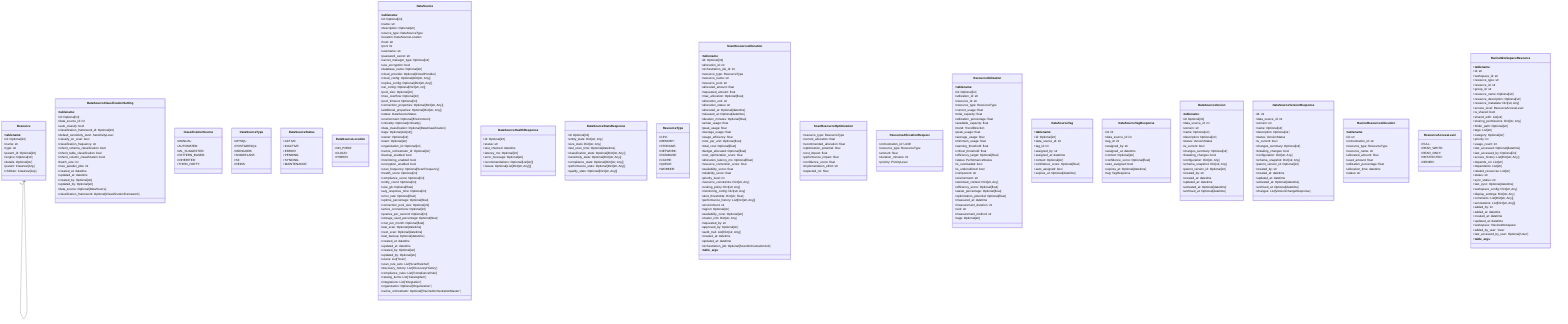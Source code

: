 classDiagram
%% Combined groups diagram (auto-generated)
%% ===== DATA_SOURCES =====
class Resource {
    +__tablename__: 
    +id: Optional[int]
    +name: str
    +type: str
    +parent_id: Optional[int]
    +engine: Optional[str]
    +details: Optional[str]
    +parent: ClassVar[Any]
    +children: ClassVar[Any]
  }
  class DataSourceClassificationSetting {
    +__tablename__: 
    +id: Optional[int]
    +data_source_id: int
    +auto_classify: bool
    +classification_framework_id: Optional[int]
    +default_sensitivity_level: SensitivityLevel
    +classify_on_scan: bool
    +classification_frequency: str
    +inherit_schema_classification: bool
    +inherit_table_classification: bool
    +inherit_column_classification: bool
    +batch_size: int
    +max_parallel_jobs: int
    +created_at: datetime
    +updated_at: datetime
    +created_by: Optional[str]
    +updated_by: Optional[str]
    +data_source: Optional[DataSource]
    +classification_framework: Optional[ClassificationFramework]
  }
  class ClassificationSource {
    +MANUAL: 
    +AUTOMATED: 
    +ML_SUGGESTED: 
    +PATTERN_BASED: 
    +INHERITED: 
    +THIRD_PARTY: 
  }
  class DataSourceType {
    +MYSQL: 
    +POSTGRESQL: 
    +MONGODB: 
    +SNOWFLAKE: 
    +S3: 
    +REDIS: 
  }
  class DataSourceStatus {
    +ACTIVE: 
    +INACTIVE: 
    +ERROR: 
    +PENDING: 
    +SYNCING: 
    +MAINTENANCE: 
  }
  class DataSourceLocation {
    +ON_PREM: 
    +CLOUD: 
    +HYBRID: 
  }
  class DataSource {
    +__tablename__: 
    +id: Optional[int]
    +name: str
    +description: Optional[str]
    +source_type: DataSourceType
    +location: DataSourceLocation
    +host: str
    +port: int
    +username: str
    +password_secret: str
    +secret_manager_type: Optional[str]
    +use_encryption: bool
    +database_name: Optional[str]
    +cloud_provider: Optional[CloudProvider]
    +cloud_config: Optional[Dict[str, Any]]
    +replica_config: Optional[Dict[str, Any]]
    +ssl_config: Optional[Dict[str, str]]
    +pool_size: Optional[int]
    +max_overflow: Optional[int]
    +pool_timeout: Optional[int]
    +connection_properties: Optional[Dict[str, Any]]
    +additional_properties: Optional[Dict[str, Any]]
    +status: DataSourceStatus
    +environment: Optional[Environment]
    +criticality: Optional[Criticality]
    +data_classification: Optional[DataClassification]
    +tags: Optional[List[str]]
    +owner: Optional[str]
    +team: Optional[str]
    +organization_id: Optional[int]
    +racine_orchestrator_id: Optional[str]
    +backup_enabled: bool
    +monitoring_enabled: bool
    +encryption_enabled: bool
    +scan_frequency: Optional[ScanFrequency]
    +health_score: Optional[int]
    +compliance_score: Optional[int]
    +entity_count: Optional[int]
    +size_gb: Optional[float]
    +avg_response_time: Optional[int]
    +error_rate: Optional[float]
    +uptime_percentage: Optional[float]
    +connection_pool_size: Optional[int]
    +active_connections: Optional[int]
    +queries_per_second: Optional[int]
    +storage_used_percentage: Optional[float]
    +cost_per_month: Optional[float]
    +last_scan: Optional[datetime]
    +next_scan: Optional[datetime]
    +last_backup: Optional[datetime]
    +created_at: datetime
    +updated_at: datetime
    +created_by: Optional[str]
    +updated_by: Optional[str]
    +scans: List['Scan']
    +scan_rule_sets: List['ScanRuleSet']
    +discovery_history: List['DiscoveryHistory']
    +compliance_rules: List['ComplianceRule']
    +catalog_items: List['CatalogItem']
    +integrations: List['Integration']
    +organization: Optional['Organization']
    +racine_orchestrator: Optional['RacineOrchestrationMaster']
  }
  class DataSourceHealthResponse {
    +id: Optional[int]
    +status: str
    +last_checked: datetime
    +latency_ms: Optional[int]
    +error_message: Optional[str]
    +recommendations: Optional[List[str]]
    +issues: Optional[List[Dict[str, Any]]]
  }
  class DataSourceStatsResponse {
    +id: Optional[int]
    +entity_stats: Dict[str, Any]
    +size_stats: Dict[str, Any]
    +last_scan_time: Optional[datetime]
    +classification_stats: Optional[Dict[str, Any]]
    +sensitivity_stats: Optional[Dict[str, Any]]
    +compliance_stats: Optional[Dict[str, Any]]
    +performance_stats: Optional[Dict[str, Any]]
    +quality_stats: Optional[Dict[str, Any]]
  }
  class ResourceType {
    +CPU: 
    +MEMORY: 
    +STORAGE: 
    +NETWORK: 
    +DATABASE: 
    +CACHE: 
    +QUEUE: 
    +WORKER: 
  }
  class ScanResourceAllocation {
    +__tablename__: 
    +id: Optional[int]
    +allocation_id: str
    +orchestration_job_id: int
    +resource_type: ResourceType
    +resource_name: str
    +resource_pool: str
    +allocated_amount: float
    +requested_amount: float
    +max_allocation: Optional[float]
    +allocation_unit: str
    +allocation_status: str
    +allocated_at: Optional[datetime]
    +released_at: Optional[datetime]
    +duration_minutes: Optional[float]
    +actual_usage: float
    +peak_usage: float
    +average_usage: float
    +usage_efficiency: float
    +cost_per_unit: Optional[float]
    +total_cost: Optional[float]
    +budget_allocated: Optional[float]
    +cost_optimization_score: float
    +allocation_latency_ms: Optional[float]
    +resource_contention_score: float
    +availability_score: float
    +reliability_score: float
    +priority_level: int
    +resource_constraints: Dict[str, Any]
    +scaling_policy: Dict[str, Any]
    +monitoring_config: Dict[str, Any]
    +alert_thresholds: Dict[str, float]
    +performance_history: List[Dict[str, Any]]
    +environment: str
    +region: Optional[str]
    +availability_zone: Optional[str]
    +cluster_info: Dict[str, Any]
    +requested_by: str
    +approved_by: Optional[str]
    +audit_trail: List[Dict[str, Any]]
    +created_at: datetime
    +updated_at: datetime
    +orchestration_job: Optional[ScanOrchestrationJob]
    +__table_args__: 
  }
  class ScanResourceOptimization {
    +resource_type: ResourceType
    +current_allocation: float
    +recommended_allocation: float
    +optimization_potential: float
    +cost_impact: float
    +performance_impact: float
    +confidence_score: float
    +implementation_effort: str
    +expected_roi: float
  }
  class ResourceAllocationRequest {
    +orchestration_id: UUID
    +resource_type: ResourceType
    +amount: float
    +duration_minutes: int
    +priority: PriorityLevel
  }
  class ResourceUtilization {
    +__tablename__: 
    +id: Optional[int]
    +utilization_id: str
    +resource_id: str
    +resource_type: ResourceType
    +current_usage: float
    +total_capacity: float
    +utilization_percentage: float
    +available_capacity: float
    +trend: TrendDirection
    +peak_usage: float
    +average_usage: float
    +minimum_usage: float
    +warning_threshold: float
    +critical_threshold: float
    +efficiency_target: Optional[float]
    +status: PerformanceStatus
    +is_overloaded: bool
    +is_underutilized: bool
    +component: str
    +environment: str
    +workload_context: Dict[str, Any]
    +efficiency_score: Optional[float]
    +waste_percentage: Optional[float]
    +optimization_potential: Optional[float]
    +measured_at: datetime
    +measurement_duration: int
    +unit: str
    +measurement_method: str
    +tags: Optional[str]
  }
  class DataSourceTag {
    +__tablename__: 
    +id: Optional[int]
    +data_source_id: int
    +tag_id: int
    +assigned_by: str
    +assigned_at: datetime
    +context: Optional[str]
    +confidence_score: Optional[float]
    +auto_assigned: bool
    +expires_at: Optional[datetime]
  }
  class DataSourceTagResponse {
    +id: int
    +data_source_id: int
    +tag_id: int
    +assigned_by: str
    +assigned_at: datetime
    +context: Optional[str]
    +confidence_score: Optional[float]
    +auto_assigned: bool
    +expires_at: Optional[datetime]
    +tag: TagResponse
  }
  class DataSourceVersion {
    +__tablename__: 
    +id: Optional[int]
    +data_source_id: int
    +version: str
    +name: Optional[str]
    +description: Optional[str]
    +status: VersionStatus
    +is_current: bool
    +changes_summary: Optional[str]
    +breaking_changes: bool
    +configuration: Dict[str, Any]
    +schema_snapshot: Dict[str, Any]
    +parent_version_id: Optional[int]
    +created_by: str
    +created_at: datetime
    +updated_at: datetime
    +activated_at: Optional[datetime]
    +archived_at: Optional[datetime]
  }
  class DataSourceVersionResponse {
    +id: int
    +data_source_id: int
    +version: str
    +name: Optional[str]
    +description: Optional[str]
    +status: VersionStatus
    +is_current: bool
    +changes_summary: Optional[str]
    +breaking_changes: bool
    +configuration: Dict[str, Any]
    +schema_snapshot: Dict[str, Any]
    +parent_version_id: Optional[int]
    +created_by: str
    +created_at: datetime
    +updated_at: datetime
    +activated_at: Optional[datetime]
    +archived_at: Optional[datetime]
    +changes: List[VersionChangeResponse]
  }
  class RacineResourceAllocation {
    +__tablename__: 
    +id: str
    +orchestration_id: str
    +resource_type: ResourceType
    +resource_name: str
    +allocated_amount: float
    +used_amount: float
    +utilization_percentage: float
    +allocation_time: datetime
    +status: str
  }
  class ResourceAccessLevel {
    +FULL: 
    +READ_WRITE: 
    +READ_ONLY: 
    +RESTRICTED: 
    +DENIED: 
  }
  class RacineWorkspaceResource {
    +__tablename__: 
    +id: str
    +workspace_id: str
    +resource_type: str
    +resource_id: str
    +group_id: str
    +resource_name: Optional[str]
    +resource_description: Optional[str]
    +resource_metadata: Dict[str, Any]
    +access_level: ResourceAccessLevel
    +is_shared: bool
    +shared_with: List[str]
    +sharing_permissions: Dict[str, Any]
    +folder_path: Optional[str]
    +tags: List[str]
    +category: Optional[str]
    +priority: int
    +usage_count: int
    +last_accessed: Optional[datetime]
    +last_accessed_by: Optional[int]
    +access_history: List[Dict[str, Any]]
    +depends_on: List[str]
    +dependents: List[str]
    +related_resources: List[str]
    +status: str
    +sync_status: str
    +last_sync: Optional[datetime]
    +workspace_config: Dict[str, Any]
    +display_settings: Dict[str, Any]
    +comments: List[Dict[str, Any]]
    +annotations: List[Dict[str, Any]]
    +added_by: int
    +added_at: datetime
    +created_at: datetime
    +updated_at: datetime
    +workspace: 'RacineWorkspace'
    +added_by_user: 'User'
    +last_accessed_by_user: Optional['User']
    +__table_args__: 
  }
  Resource "1" --> "0..*" Resource
  Resource "1" --> "0..*" Resource